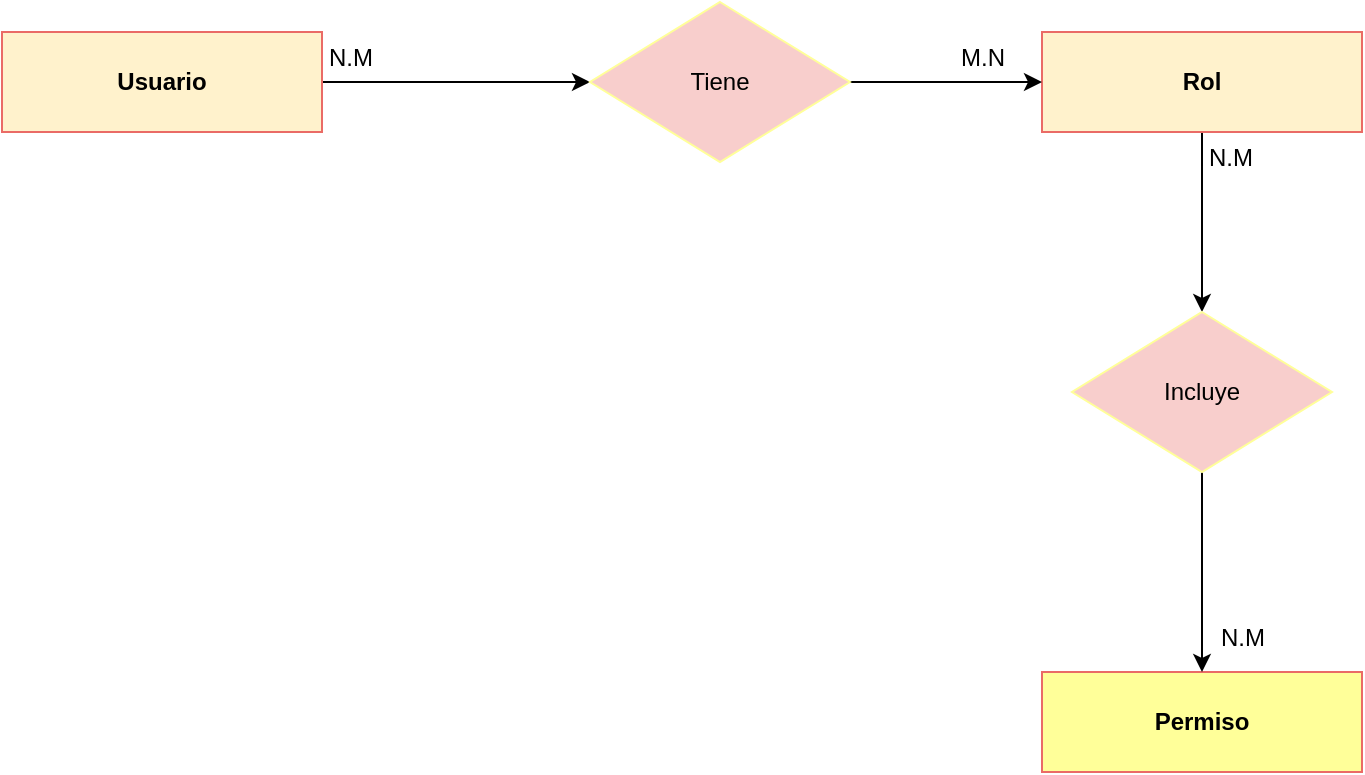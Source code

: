 <mxfile version="26.0.16">
  <diagram name="Página-1" id="NvXGu0LL23RdIBb6cHA3">
    <mxGraphModel dx="1504" dy="360" grid="1" gridSize="10" guides="1" tooltips="1" connect="1" arrows="1" fold="1" page="1" pageScale="1" pageWidth="827" pageHeight="1169" math="0" shadow="0">
      <root>
        <mxCell id="0" />
        <mxCell id="1" parent="0" />
        <mxCell id="oVRG8Wv2bnwbLluUMukV-6" style="edgeStyle=orthogonalEdgeStyle;rounded=0;orthogonalLoop=1;jettySize=auto;html=1;exitX=1;exitY=0.5;exitDx=0;exitDy=0;entryX=0;entryY=0.5;entryDx=0;entryDy=0;" edge="1" parent="1" source="oVRG8Wv2bnwbLluUMukV-1" target="oVRG8Wv2bnwbLluUMukV-4">
          <mxGeometry relative="1" as="geometry" />
        </mxCell>
        <mxCell id="oVRG8Wv2bnwbLluUMukV-1" value="&lt;b&gt;Usuario&lt;/b&gt;" style="rounded=0;whiteSpace=wrap;html=1;fillColor=#fff2cc;strokeColor=#EA6B66;" vertex="1" parent="1">
          <mxGeometry x="-10" y="170" width="160" height="50" as="geometry" />
        </mxCell>
        <mxCell id="oVRG8Wv2bnwbLluUMukV-10" style="edgeStyle=orthogonalEdgeStyle;rounded=0;orthogonalLoop=1;jettySize=auto;html=1;exitX=0.5;exitY=1;exitDx=0;exitDy=0;entryX=0.5;entryY=0;entryDx=0;entryDy=0;" edge="1" parent="1" source="oVRG8Wv2bnwbLluUMukV-2" target="oVRG8Wv2bnwbLluUMukV-5">
          <mxGeometry relative="1" as="geometry" />
        </mxCell>
        <mxCell id="oVRG8Wv2bnwbLluUMukV-2" value="&lt;b&gt;Rol&lt;/b&gt;" style="rounded=0;whiteSpace=wrap;html=1;fillColor=#fff2cc;strokeColor=#EA6B66;" vertex="1" parent="1">
          <mxGeometry x="510" y="170" width="160" height="50" as="geometry" />
        </mxCell>
        <mxCell id="oVRG8Wv2bnwbLluUMukV-3" value="&lt;b&gt;Permiso&lt;/b&gt;" style="rounded=0;whiteSpace=wrap;html=1;fillColor=#FFFF99;strokeColor=#EA6B66;" vertex="1" parent="1">
          <mxGeometry x="510" y="490" width="160" height="50" as="geometry" />
        </mxCell>
        <mxCell id="oVRG8Wv2bnwbLluUMukV-7" style="edgeStyle=orthogonalEdgeStyle;rounded=0;orthogonalLoop=1;jettySize=auto;html=1;exitX=1;exitY=0.5;exitDx=0;exitDy=0;" edge="1" parent="1" source="oVRG8Wv2bnwbLluUMukV-4" target="oVRG8Wv2bnwbLluUMukV-2">
          <mxGeometry relative="1" as="geometry" />
        </mxCell>
        <mxCell id="oVRG8Wv2bnwbLluUMukV-4" value="Tiene" style="rhombus;whiteSpace=wrap;html=1;fillColor=#f8cecc;strokeColor=#FFFF99;" vertex="1" parent="1">
          <mxGeometry x="284" y="155" width="130" height="80" as="geometry" />
        </mxCell>
        <mxCell id="oVRG8Wv2bnwbLluUMukV-11" style="edgeStyle=orthogonalEdgeStyle;rounded=0;orthogonalLoop=1;jettySize=auto;html=1;exitX=0.5;exitY=1;exitDx=0;exitDy=0;entryX=0.5;entryY=0;entryDx=0;entryDy=0;" edge="1" parent="1" source="oVRG8Wv2bnwbLluUMukV-5" target="oVRG8Wv2bnwbLluUMukV-3">
          <mxGeometry relative="1" as="geometry" />
        </mxCell>
        <mxCell id="oVRG8Wv2bnwbLluUMukV-5" value="Incluye" style="rhombus;whiteSpace=wrap;html=1;fillColor=#f8cecc;strokeColor=#FFFF99;" vertex="1" parent="1">
          <mxGeometry x="525" y="310" width="130" height="80" as="geometry" />
        </mxCell>
        <mxCell id="oVRG8Wv2bnwbLluUMukV-8" value="N.M" style="text;html=1;align=center;verticalAlign=middle;resizable=0;points=[];autosize=1;strokeColor=none;fillColor=none;" vertex="1" parent="1">
          <mxGeometry x="139" y="168" width="50" height="30" as="geometry" />
        </mxCell>
        <mxCell id="oVRG8Wv2bnwbLluUMukV-9" value="M.N" style="text;html=1;align=center;verticalAlign=middle;resizable=0;points=[];autosize=1;strokeColor=none;fillColor=none;" vertex="1" parent="1">
          <mxGeometry x="455" y="168" width="50" height="30" as="geometry" />
        </mxCell>
        <mxCell id="oVRG8Wv2bnwbLluUMukV-12" value="N.M" style="text;html=1;align=center;verticalAlign=middle;resizable=0;points=[];autosize=1;strokeColor=none;fillColor=none;" vertex="1" parent="1">
          <mxGeometry x="579" y="218" width="50" height="30" as="geometry" />
        </mxCell>
        <mxCell id="oVRG8Wv2bnwbLluUMukV-13" value="N.M" style="text;html=1;align=center;verticalAlign=middle;resizable=0;points=[];autosize=1;strokeColor=none;fillColor=none;" vertex="1" parent="1">
          <mxGeometry x="585" y="458" width="50" height="30" as="geometry" />
        </mxCell>
      </root>
    </mxGraphModel>
  </diagram>
</mxfile>

